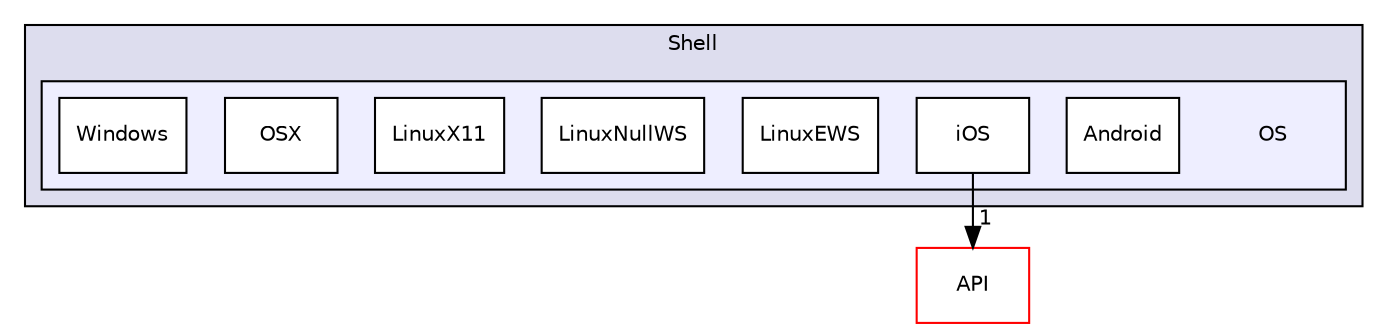digraph "PVR/SDK_3.4/Shell/OS" {
  compound=true
  node [ fontsize="10", fontname="Helvetica"];
  edge [ labelfontsize="10", labelfontname="Helvetica"];
  subgraph clusterdir_de41955a66a331b990d60d5323117a97 {
    graph [ bgcolor="#ddddee", pencolor="black", label="Shell" fontname="Helvetica", fontsize="10", URL="dir_de41955a66a331b990d60d5323117a97.html"]
  subgraph clusterdir_985c8e68b2bc71e5fc4eaa8a536394b7 {
    graph [ bgcolor="#eeeeff", pencolor="black", label="" URL="dir_985c8e68b2bc71e5fc4eaa8a536394b7.html"];
    dir_985c8e68b2bc71e5fc4eaa8a536394b7 [shape=plaintext label="OS"];
    dir_a9754c36d47efd188da1712ac916bf84 [shape=box label="Android" color="black" fillcolor="white" style="filled" URL="dir_a9754c36d47efd188da1712ac916bf84.html"];
    dir_b489e7b3e963c49ab99f0f9fc2337706 [shape=box label="iOS" color="black" fillcolor="white" style="filled" URL="dir_b489e7b3e963c49ab99f0f9fc2337706.html"];
    dir_aca162a978c6e75cdf0afeceb696e2c8 [shape=box label="LinuxEWS" color="black" fillcolor="white" style="filled" URL="dir_aca162a978c6e75cdf0afeceb696e2c8.html"];
    dir_2d54b230b7aeff6e258705710272ddf0 [shape=box label="LinuxNullWS" color="black" fillcolor="white" style="filled" URL="dir_2d54b230b7aeff6e258705710272ddf0.html"];
    dir_7d9e55cd290037ca2f7fde9e66920672 [shape=box label="LinuxX11" color="black" fillcolor="white" style="filled" URL="dir_7d9e55cd290037ca2f7fde9e66920672.html"];
    dir_35886e71577f62b6d024ac9d8c5e8ee8 [shape=box label="OSX" color="black" fillcolor="white" style="filled" URL="dir_35886e71577f62b6d024ac9d8c5e8ee8.html"];
    dir_492e901009ccc7de68b60f4d131a0044 [shape=box label="Windows" color="black" fillcolor="white" style="filled" URL="dir_492e901009ccc7de68b60f4d131a0044.html"];
  }
  }
  dir_42ad26a6aa1f1f4d0ca646914997eecd [shape=box label="API" fillcolor="white" style="filled" color="red" URL="dir_42ad26a6aa1f1f4d0ca646914997eecd.html"];
  dir_b489e7b3e963c49ab99f0f9fc2337706->dir_42ad26a6aa1f1f4d0ca646914997eecd [headlabel="1", labeldistance=1.5 headhref="dir_000135_001756.html"];
}
